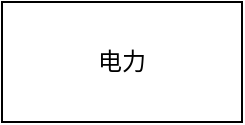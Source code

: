 <mxfile>
    <diagram id="p0ys42LJTBXFmO8DzFEG" name="第 1 页">
        <mxGraphModel dx="508" dy="292" grid="1" gridSize="10" guides="1" tooltips="1" connect="1" arrows="1" fold="1" page="1" pageScale="1" pageWidth="850" pageHeight="1100" math="0" shadow="0">
            <root>
                <mxCell id="0"/>
                <mxCell id="1" parent="0"/>
                <mxCell id="2" value="电力" style="rounded=0;whiteSpace=wrap;html=1;" vertex="1" parent="1">
                    <mxGeometry x="250" y="130" width="120" height="60" as="geometry"/>
                </mxCell>
            </root>
        </mxGraphModel>
    </diagram>
</mxfile>